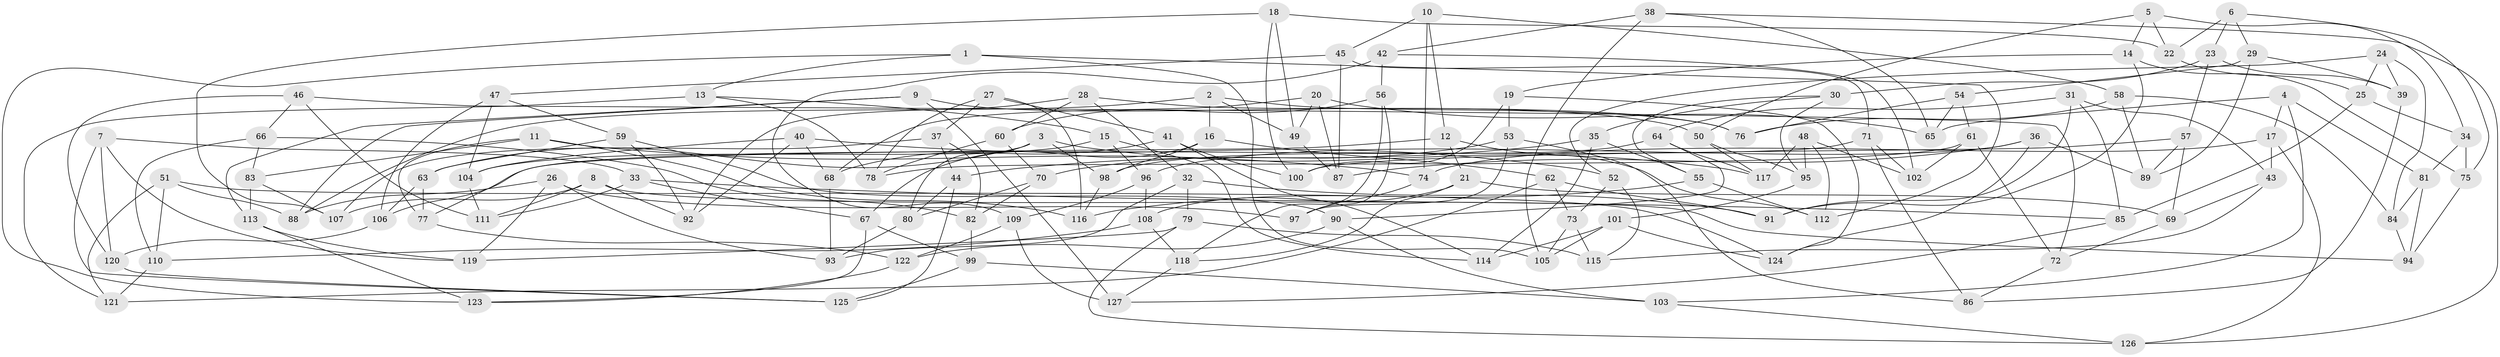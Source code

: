 // Generated by graph-tools (version 1.1) at 2025/11/02/27/25 16:11:46]
// undirected, 127 vertices, 254 edges
graph export_dot {
graph [start="1"]
  node [color=gray90,style=filled];
  1;
  2;
  3;
  4;
  5;
  6;
  7;
  8;
  9;
  10;
  11;
  12;
  13;
  14;
  15;
  16;
  17;
  18;
  19;
  20;
  21;
  22;
  23;
  24;
  25;
  26;
  27;
  28;
  29;
  30;
  31;
  32;
  33;
  34;
  35;
  36;
  37;
  38;
  39;
  40;
  41;
  42;
  43;
  44;
  45;
  46;
  47;
  48;
  49;
  50;
  51;
  52;
  53;
  54;
  55;
  56;
  57;
  58;
  59;
  60;
  61;
  62;
  63;
  64;
  65;
  66;
  67;
  68;
  69;
  70;
  71;
  72;
  73;
  74;
  75;
  76;
  77;
  78;
  79;
  80;
  81;
  82;
  83;
  84;
  85;
  86;
  87;
  88;
  89;
  90;
  91;
  92;
  93;
  94;
  95;
  96;
  97;
  98;
  99;
  100;
  101;
  102;
  103;
  104;
  105;
  106;
  107;
  108;
  109;
  110;
  111;
  112;
  113;
  114;
  115;
  116;
  117;
  118;
  119;
  120;
  121;
  122;
  123;
  124;
  125;
  126;
  127;
  1 -- 105;
  1 -- 13;
  1 -- 112;
  1 -- 123;
  2 -- 49;
  2 -- 16;
  2 -- 88;
  2 -- 76;
  3 -- 63;
  3 -- 80;
  3 -- 117;
  3 -- 98;
  4 -- 17;
  4 -- 103;
  4 -- 65;
  4 -- 81;
  5 -- 14;
  5 -- 22;
  5 -- 50;
  5 -- 34;
  6 -- 23;
  6 -- 29;
  6 -- 75;
  6 -- 22;
  7 -- 125;
  7 -- 120;
  7 -- 33;
  7 -- 119;
  8 -- 107;
  8 -- 92;
  8 -- 111;
  8 -- 94;
  9 -- 113;
  9 -- 50;
  9 -- 127;
  9 -- 88;
  10 -- 58;
  10 -- 45;
  10 -- 74;
  10 -- 12;
  11 -- 83;
  11 -- 74;
  11 -- 77;
  11 -- 116;
  12 -- 21;
  12 -- 112;
  12 -- 77;
  13 -- 121;
  13 -- 15;
  13 -- 78;
  14 -- 19;
  14 -- 91;
  14 -- 75;
  15 -- 96;
  15 -- 104;
  15 -- 114;
  16 -- 98;
  16 -- 67;
  16 -- 62;
  17 -- 126;
  17 -- 74;
  17 -- 43;
  18 -- 100;
  18 -- 107;
  18 -- 22;
  18 -- 49;
  19 -- 100;
  19 -- 124;
  19 -- 53;
  20 -- 49;
  20 -- 65;
  20 -- 87;
  20 -- 68;
  21 -- 108;
  21 -- 118;
  21 -- 69;
  22 -- 25;
  23 -- 30;
  23 -- 39;
  23 -- 57;
  24 -- 39;
  24 -- 52;
  24 -- 25;
  24 -- 84;
  25 -- 34;
  25 -- 85;
  26 -- 97;
  26 -- 93;
  26 -- 88;
  26 -- 119;
  27 -- 78;
  27 -- 37;
  27 -- 116;
  27 -- 41;
  28 -- 60;
  28 -- 92;
  28 -- 76;
  28 -- 32;
  29 -- 89;
  29 -- 39;
  29 -- 54;
  30 -- 95;
  30 -- 55;
  30 -- 35;
  31 -- 43;
  31 -- 91;
  31 -- 64;
  31 -- 85;
  32 -- 91;
  32 -- 93;
  32 -- 79;
  33 -- 111;
  33 -- 85;
  33 -- 67;
  34 -- 75;
  34 -- 81;
  35 -- 44;
  35 -- 55;
  35 -- 114;
  36 -- 124;
  36 -- 89;
  36 -- 96;
  36 -- 87;
  37 -- 107;
  37 -- 82;
  37 -- 44;
  38 -- 126;
  38 -- 65;
  38 -- 105;
  38 -- 42;
  39 -- 86;
  40 -- 92;
  40 -- 52;
  40 -- 104;
  40 -- 68;
  41 -- 114;
  41 -- 100;
  41 -- 68;
  42 -- 102;
  42 -- 56;
  42 -- 109;
  43 -- 115;
  43 -- 69;
  44 -- 80;
  44 -- 125;
  45 -- 71;
  45 -- 47;
  45 -- 87;
  46 -- 72;
  46 -- 66;
  46 -- 120;
  46 -- 111;
  47 -- 104;
  47 -- 59;
  47 -- 106;
  48 -- 95;
  48 -- 112;
  48 -- 117;
  48 -- 102;
  49 -- 87;
  50 -- 117;
  50 -- 95;
  51 -- 124;
  51 -- 110;
  51 -- 88;
  51 -- 121;
  52 -- 73;
  52 -- 115;
  53 -- 86;
  53 -- 97;
  53 -- 70;
  54 -- 61;
  54 -- 65;
  54 -- 76;
  55 -- 116;
  55 -- 112;
  56 -- 97;
  56 -- 118;
  56 -- 60;
  57 -- 89;
  57 -- 100;
  57 -- 69;
  58 -- 76;
  58 -- 84;
  58 -- 89;
  59 -- 92;
  59 -- 63;
  59 -- 90;
  60 -- 78;
  60 -- 70;
  61 -- 78;
  61 -- 72;
  61 -- 102;
  62 -- 121;
  62 -- 91;
  62 -- 73;
  63 -- 77;
  63 -- 106;
  64 -- 90;
  64 -- 117;
  64 -- 98;
  66 -- 110;
  66 -- 82;
  66 -- 83;
  67 -- 123;
  67 -- 99;
  68 -- 93;
  69 -- 72;
  70 -- 82;
  70 -- 80;
  71 -- 102;
  71 -- 106;
  71 -- 86;
  72 -- 86;
  73 -- 115;
  73 -- 105;
  74 -- 97;
  75 -- 94;
  77 -- 122;
  79 -- 126;
  79 -- 115;
  79 -- 119;
  80 -- 93;
  81 -- 84;
  81 -- 94;
  82 -- 99;
  83 -- 113;
  83 -- 107;
  84 -- 94;
  85 -- 127;
  90 -- 122;
  90 -- 103;
  95 -- 101;
  96 -- 109;
  96 -- 108;
  98 -- 116;
  99 -- 103;
  99 -- 125;
  101 -- 124;
  101 -- 114;
  101 -- 105;
  103 -- 126;
  104 -- 111;
  106 -- 120;
  108 -- 118;
  108 -- 110;
  109 -- 127;
  109 -- 122;
  110 -- 121;
  113 -- 119;
  113 -- 123;
  118 -- 127;
  120 -- 125;
  122 -- 123;
}
